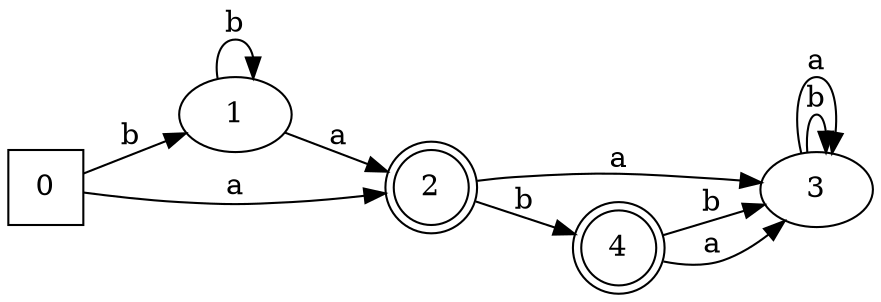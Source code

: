digraph G {
	rankdir=LR;
	0->1[ label=b ];
	0->2[ label=a ];
	1->1[ label=b ];
	1->2[ label=a ];
	2->3[ label=a ];
	2->4[ label=b ];
	4->3[ label=b ];
	4->3[ label=a ];
	3->3[ label=b ];
	3->3[ label=a ];
	0 [ shape=square ];
	1;
	2 [ shape=doublecircle ];
	3;
	4 [ shape=doublecircle ];

}

